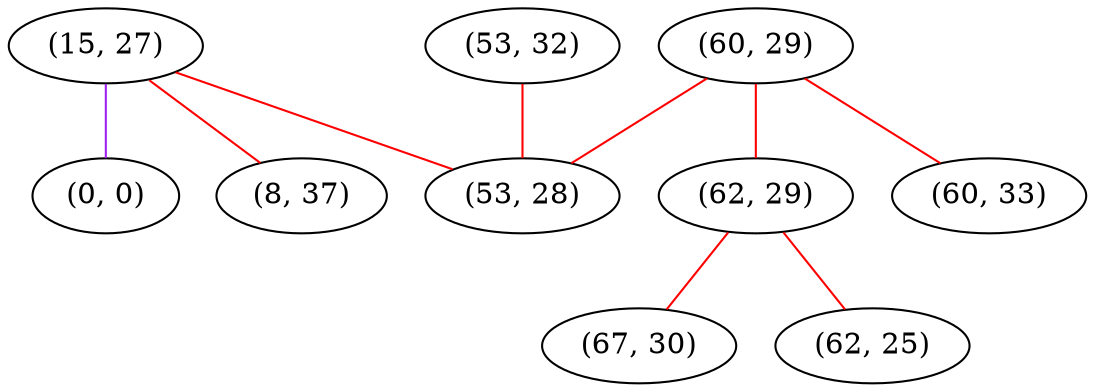 graph "" {
"(15, 27)";
"(0, 0)";
"(53, 32)";
"(60, 29)";
"(53, 28)";
"(62, 29)";
"(60, 33)";
"(67, 30)";
"(62, 25)";
"(8, 37)";
"(15, 27)" -- "(53, 28)"  [color=red, key=0, weight=1];
"(15, 27)" -- "(0, 0)"  [color=purple, key=0, weight=4];
"(15, 27)" -- "(8, 37)"  [color=red, key=0, weight=1];
"(53, 32)" -- "(53, 28)"  [color=red, key=0, weight=1];
"(60, 29)" -- "(53, 28)"  [color=red, key=0, weight=1];
"(60, 29)" -- "(60, 33)"  [color=red, key=0, weight=1];
"(60, 29)" -- "(62, 29)"  [color=red, key=0, weight=1];
"(62, 29)" -- "(62, 25)"  [color=red, key=0, weight=1];
"(62, 29)" -- "(67, 30)"  [color=red, key=0, weight=1];
}
